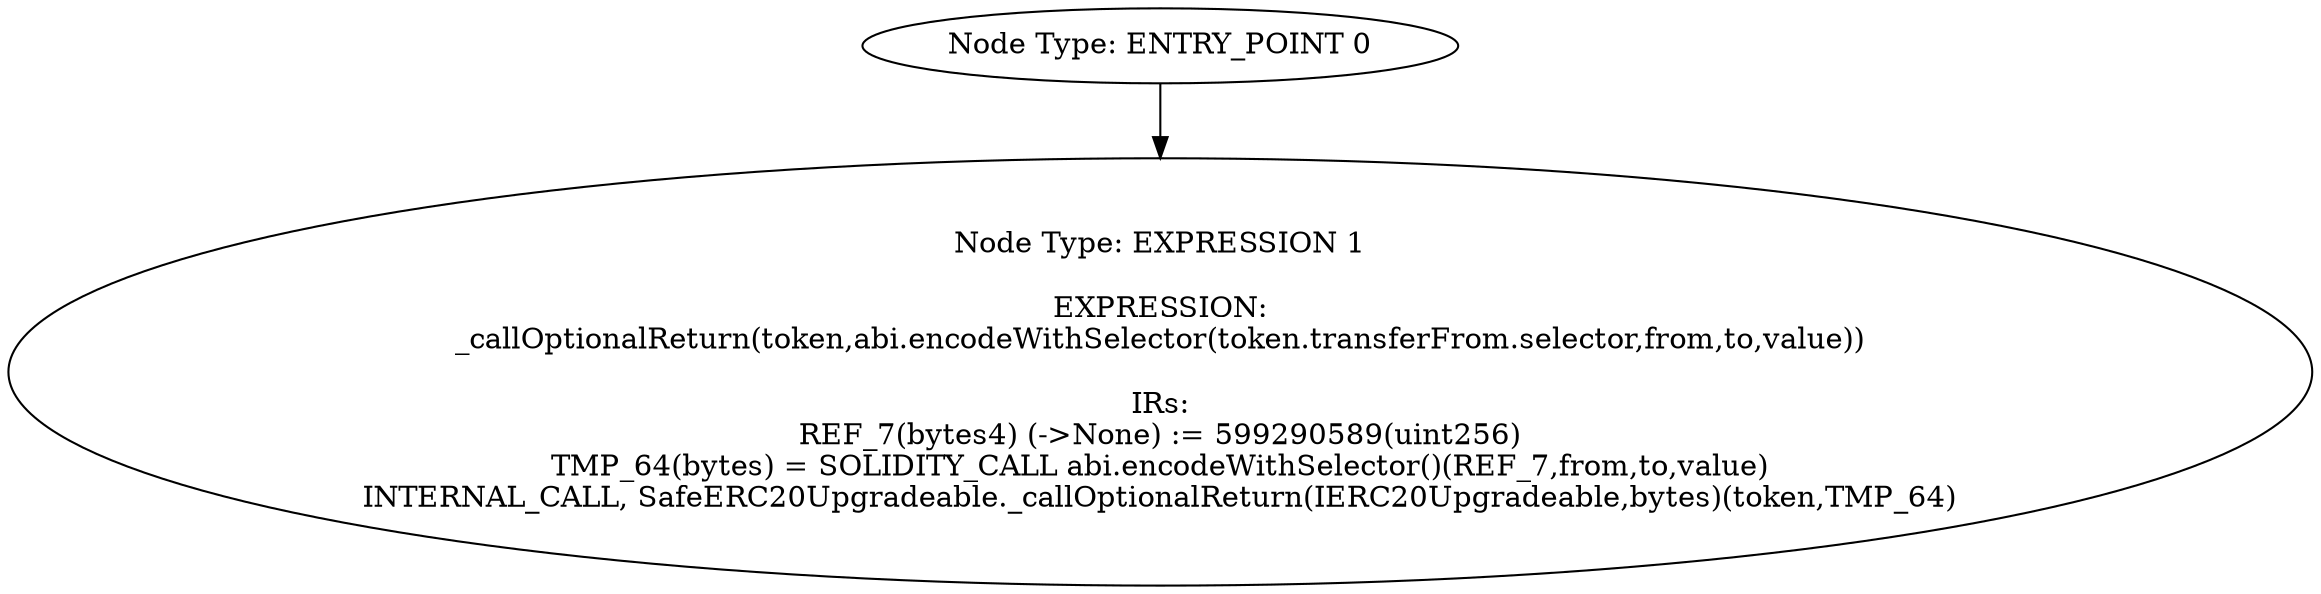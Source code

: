 digraph{
0[label="Node Type: ENTRY_POINT 0
"];
0->1;
1[label="Node Type: EXPRESSION 1

EXPRESSION:
_callOptionalReturn(token,abi.encodeWithSelector(token.transferFrom.selector,from,to,value))

IRs:
REF_7(bytes4) (->None) := 599290589(uint256)
TMP_64(bytes) = SOLIDITY_CALL abi.encodeWithSelector()(REF_7,from,to,value)
INTERNAL_CALL, SafeERC20Upgradeable._callOptionalReturn(IERC20Upgradeable,bytes)(token,TMP_64)"];
}
